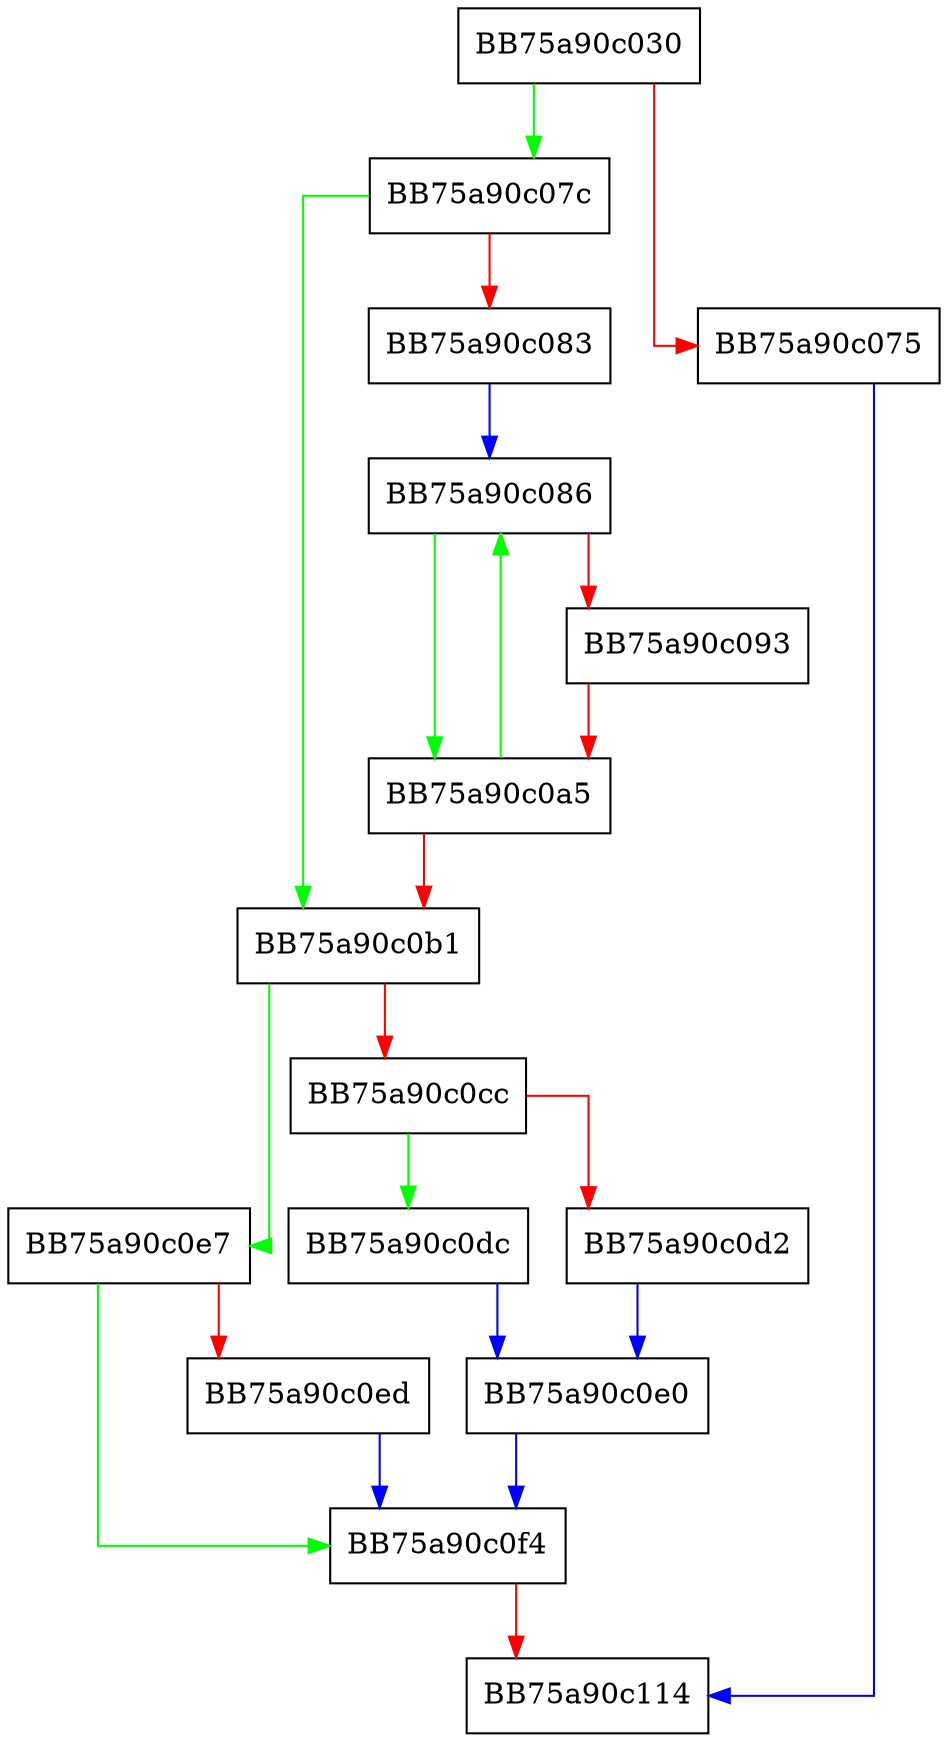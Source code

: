 digraph remove_thread_contexts {
  node [shape="box"];
  graph [splines=ortho];
  BB75a90c030 -> BB75a90c07c [color="green"];
  BB75a90c030 -> BB75a90c075 [color="red"];
  BB75a90c075 -> BB75a90c114 [color="blue"];
  BB75a90c07c -> BB75a90c0b1 [color="green"];
  BB75a90c07c -> BB75a90c083 [color="red"];
  BB75a90c083 -> BB75a90c086 [color="blue"];
  BB75a90c086 -> BB75a90c0a5 [color="green"];
  BB75a90c086 -> BB75a90c093 [color="red"];
  BB75a90c093 -> BB75a90c0a5 [color="red"];
  BB75a90c0a5 -> BB75a90c086 [color="green"];
  BB75a90c0a5 -> BB75a90c0b1 [color="red"];
  BB75a90c0b1 -> BB75a90c0e7 [color="green"];
  BB75a90c0b1 -> BB75a90c0cc [color="red"];
  BB75a90c0cc -> BB75a90c0dc [color="green"];
  BB75a90c0cc -> BB75a90c0d2 [color="red"];
  BB75a90c0d2 -> BB75a90c0e0 [color="blue"];
  BB75a90c0dc -> BB75a90c0e0 [color="blue"];
  BB75a90c0e0 -> BB75a90c0f4 [color="blue"];
  BB75a90c0e7 -> BB75a90c0f4 [color="green"];
  BB75a90c0e7 -> BB75a90c0ed [color="red"];
  BB75a90c0ed -> BB75a90c0f4 [color="blue"];
  BB75a90c0f4 -> BB75a90c114 [color="red"];
}